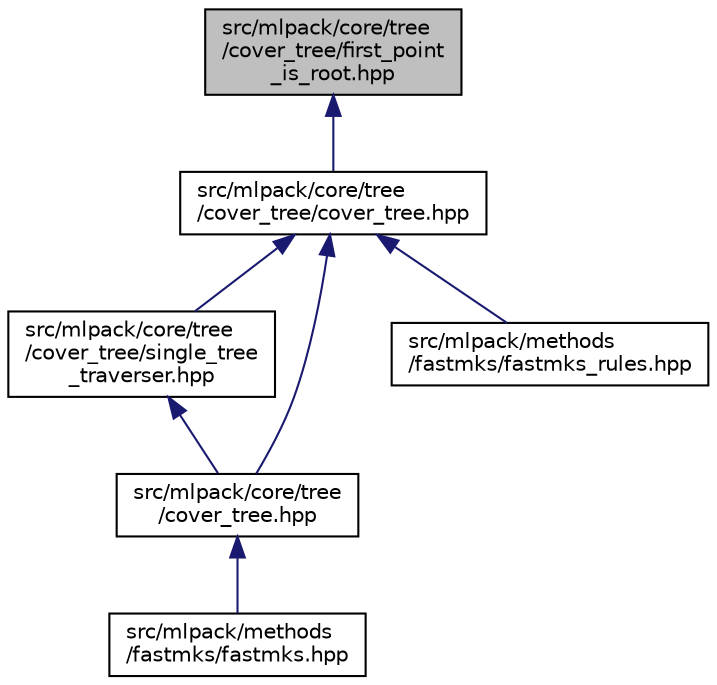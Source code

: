 digraph "src/mlpack/core/tree/cover_tree/first_point_is_root.hpp"
{
  edge [fontname="Helvetica",fontsize="10",labelfontname="Helvetica",labelfontsize="10"];
  node [fontname="Helvetica",fontsize="10",shape=record];
  Node1 [label="src/mlpack/core/tree\l/cover_tree/first_point\l_is_root.hpp",height=0.2,width=0.4,color="black", fillcolor="grey75", style="filled" fontcolor="black"];
  Node1 -> Node2 [dir="back",color="midnightblue",fontsize="10",style="solid",fontname="Helvetica"];
  Node2 [label="src/mlpack/core/tree\l/cover_tree/cover_tree.hpp",height=0.2,width=0.4,color="black", fillcolor="white", style="filled",URL="$cover__tree_2cover__tree_8hpp.html"];
  Node2 -> Node3 [dir="back",color="midnightblue",fontsize="10",style="solid",fontname="Helvetica"];
  Node3 [label="src/mlpack/core/tree\l/cover_tree/single_tree\l_traverser.hpp",height=0.2,width=0.4,color="black", fillcolor="white", style="filled",URL="$cover__tree_2single__tree__traverser_8hpp.html"];
  Node3 -> Node4 [dir="back",color="midnightblue",fontsize="10",style="solid",fontname="Helvetica"];
  Node4 [label="src/mlpack/core/tree\l/cover_tree.hpp",height=0.2,width=0.4,color="black", fillcolor="white", style="filled",URL="$cover__tree_8hpp.html"];
  Node4 -> Node5 [dir="back",color="midnightblue",fontsize="10",style="solid",fontname="Helvetica"];
  Node5 [label="src/mlpack/methods\l/fastmks/fastmks.hpp",height=0.2,width=0.4,color="black", fillcolor="white", style="filled",URL="$fastmks_8hpp.html"];
  Node2 -> Node4 [dir="back",color="midnightblue",fontsize="10",style="solid",fontname="Helvetica"];
  Node2 -> Node6 [dir="back",color="midnightblue",fontsize="10",style="solid",fontname="Helvetica"];
  Node6 [label="src/mlpack/methods\l/fastmks/fastmks_rules.hpp",height=0.2,width=0.4,color="black", fillcolor="white", style="filled",URL="$fastmks__rules_8hpp.html"];
}
